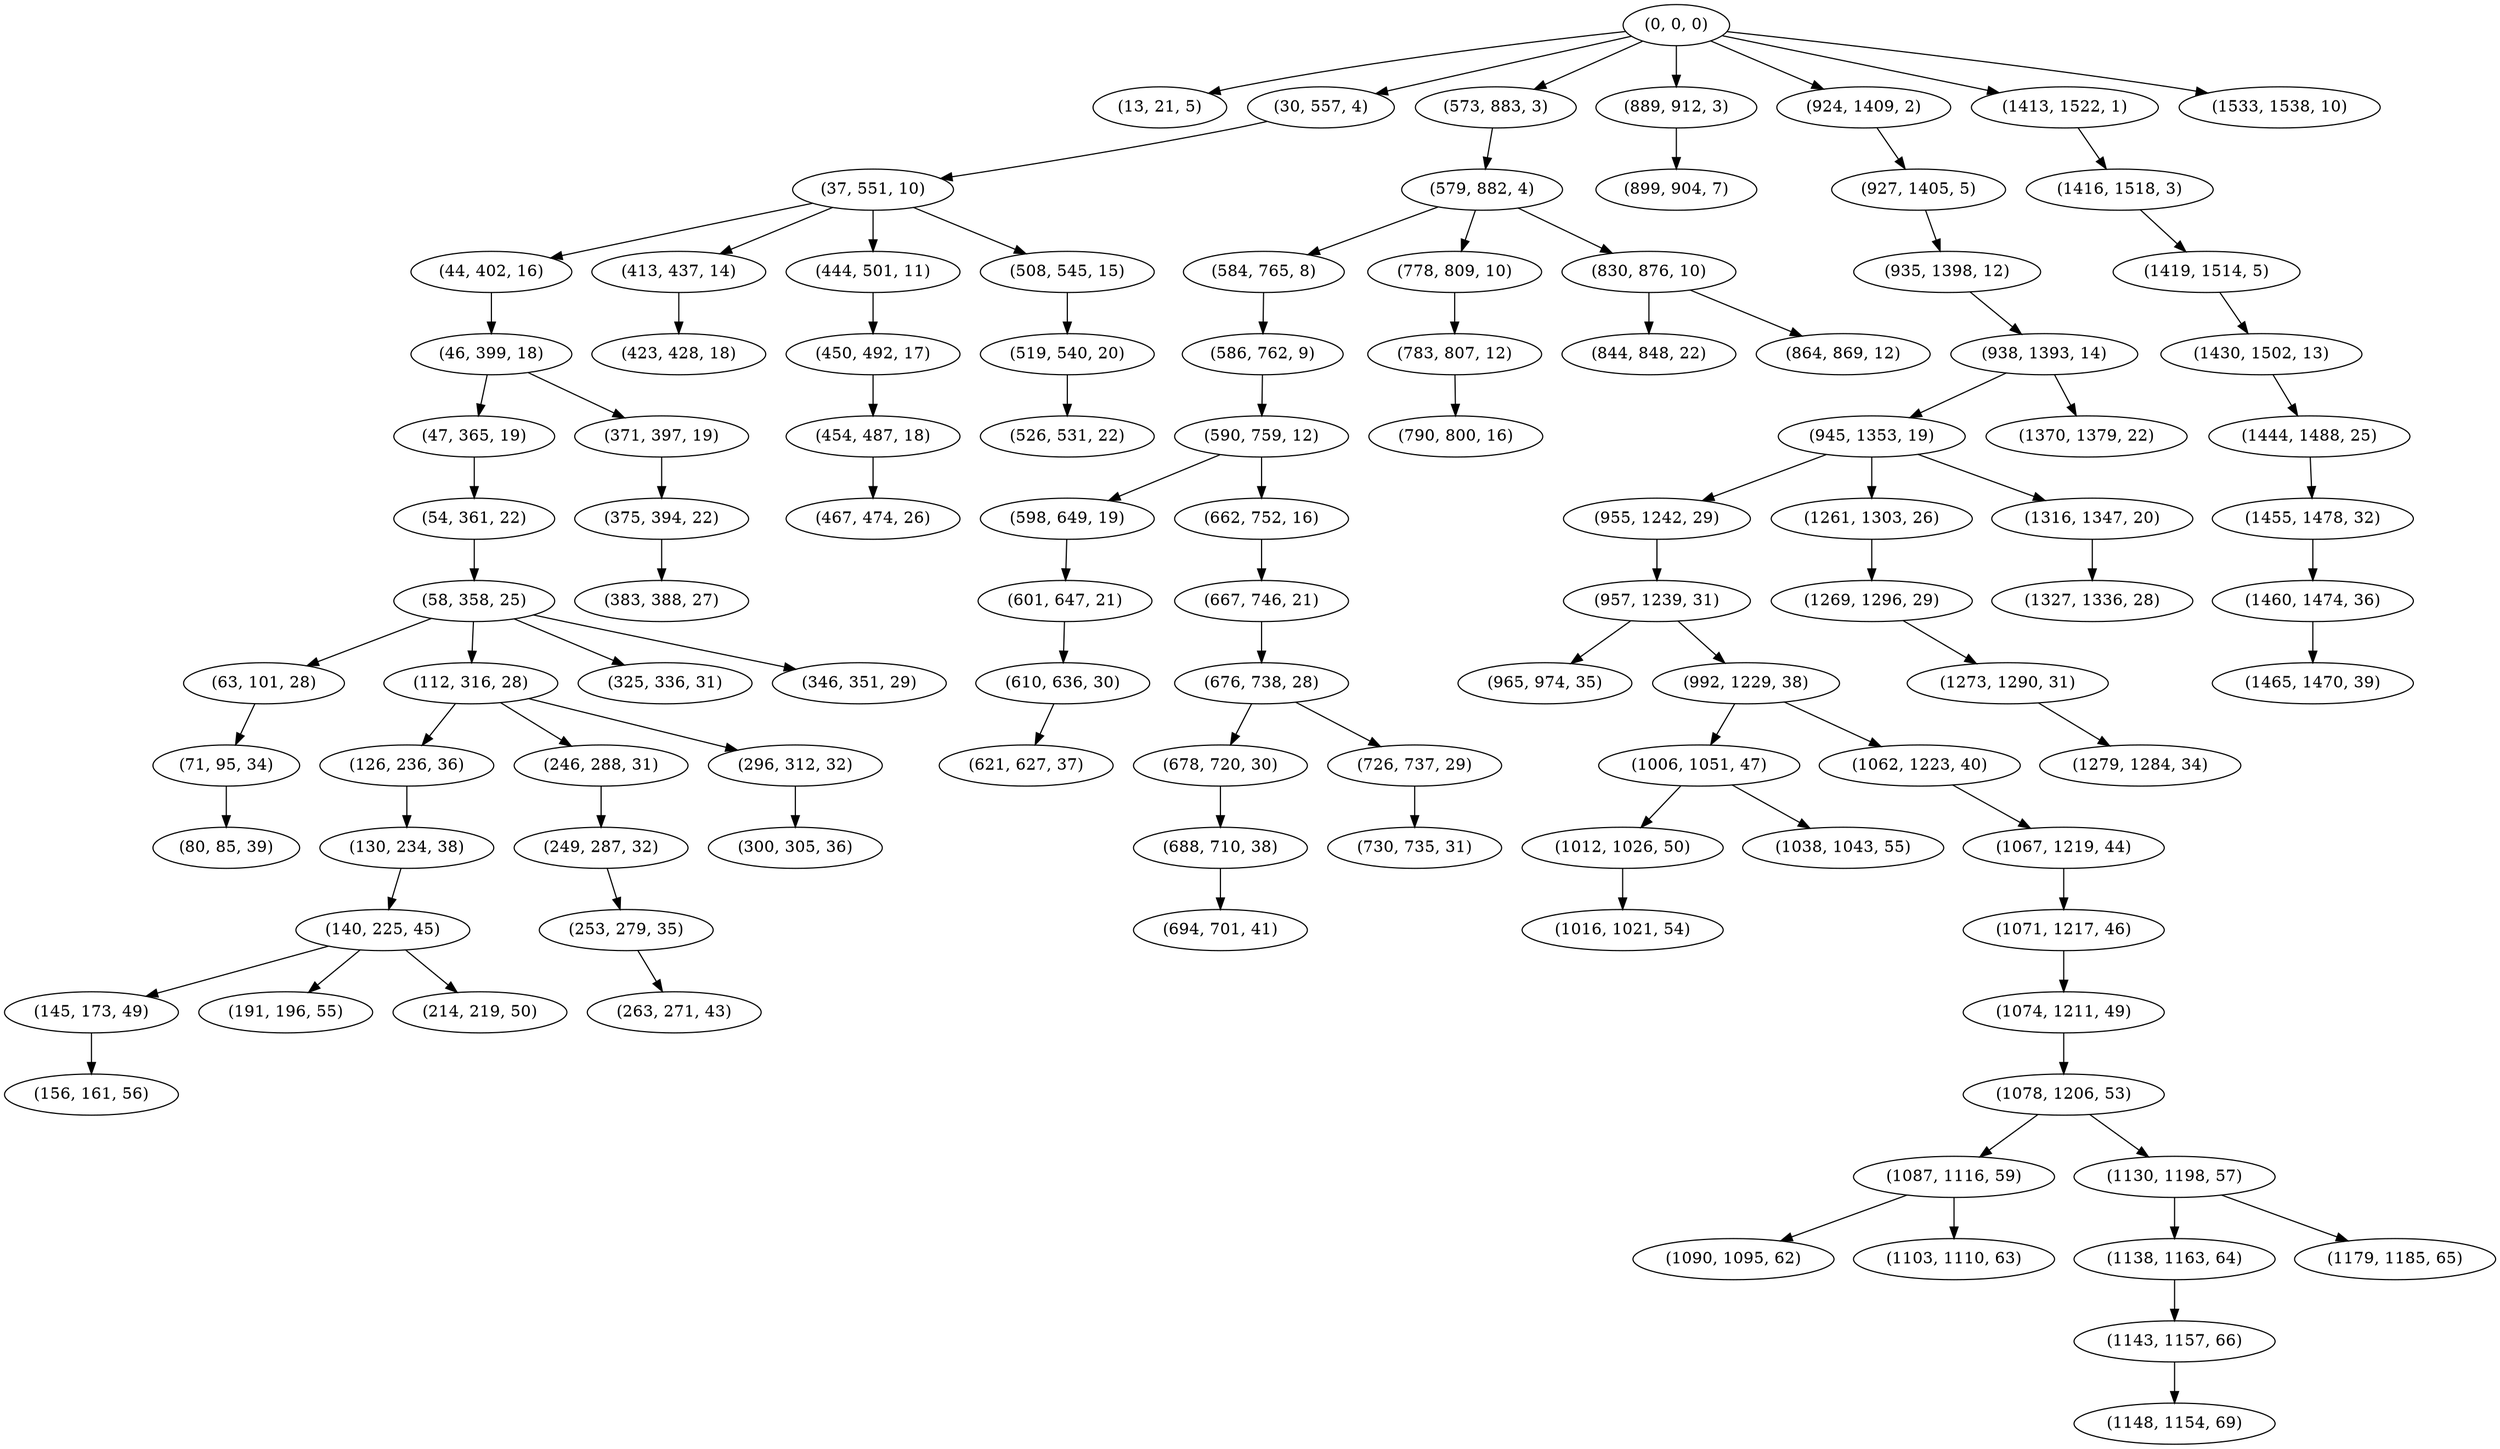 digraph tree {
    "(0, 0, 0)";
    "(13, 21, 5)";
    "(30, 557, 4)";
    "(37, 551, 10)";
    "(44, 402, 16)";
    "(46, 399, 18)";
    "(47, 365, 19)";
    "(54, 361, 22)";
    "(58, 358, 25)";
    "(63, 101, 28)";
    "(71, 95, 34)";
    "(80, 85, 39)";
    "(112, 316, 28)";
    "(126, 236, 36)";
    "(130, 234, 38)";
    "(140, 225, 45)";
    "(145, 173, 49)";
    "(156, 161, 56)";
    "(191, 196, 55)";
    "(214, 219, 50)";
    "(246, 288, 31)";
    "(249, 287, 32)";
    "(253, 279, 35)";
    "(263, 271, 43)";
    "(296, 312, 32)";
    "(300, 305, 36)";
    "(325, 336, 31)";
    "(346, 351, 29)";
    "(371, 397, 19)";
    "(375, 394, 22)";
    "(383, 388, 27)";
    "(413, 437, 14)";
    "(423, 428, 18)";
    "(444, 501, 11)";
    "(450, 492, 17)";
    "(454, 487, 18)";
    "(467, 474, 26)";
    "(508, 545, 15)";
    "(519, 540, 20)";
    "(526, 531, 22)";
    "(573, 883, 3)";
    "(579, 882, 4)";
    "(584, 765, 8)";
    "(586, 762, 9)";
    "(590, 759, 12)";
    "(598, 649, 19)";
    "(601, 647, 21)";
    "(610, 636, 30)";
    "(621, 627, 37)";
    "(662, 752, 16)";
    "(667, 746, 21)";
    "(676, 738, 28)";
    "(678, 720, 30)";
    "(688, 710, 38)";
    "(694, 701, 41)";
    "(726, 737, 29)";
    "(730, 735, 31)";
    "(778, 809, 10)";
    "(783, 807, 12)";
    "(790, 800, 16)";
    "(830, 876, 10)";
    "(844, 848, 22)";
    "(864, 869, 12)";
    "(889, 912, 3)";
    "(899, 904, 7)";
    "(924, 1409, 2)";
    "(927, 1405, 5)";
    "(935, 1398, 12)";
    "(938, 1393, 14)";
    "(945, 1353, 19)";
    "(955, 1242, 29)";
    "(957, 1239, 31)";
    "(965, 974, 35)";
    "(992, 1229, 38)";
    "(1006, 1051, 47)";
    "(1012, 1026, 50)";
    "(1016, 1021, 54)";
    "(1038, 1043, 55)";
    "(1062, 1223, 40)";
    "(1067, 1219, 44)";
    "(1071, 1217, 46)";
    "(1074, 1211, 49)";
    "(1078, 1206, 53)";
    "(1087, 1116, 59)";
    "(1090, 1095, 62)";
    "(1103, 1110, 63)";
    "(1130, 1198, 57)";
    "(1138, 1163, 64)";
    "(1143, 1157, 66)";
    "(1148, 1154, 69)";
    "(1179, 1185, 65)";
    "(1261, 1303, 26)";
    "(1269, 1296, 29)";
    "(1273, 1290, 31)";
    "(1279, 1284, 34)";
    "(1316, 1347, 20)";
    "(1327, 1336, 28)";
    "(1370, 1379, 22)";
    "(1413, 1522, 1)";
    "(1416, 1518, 3)";
    "(1419, 1514, 5)";
    "(1430, 1502, 13)";
    "(1444, 1488, 25)";
    "(1455, 1478, 32)";
    "(1460, 1474, 36)";
    "(1465, 1470, 39)";
    "(1533, 1538, 10)";
    "(0, 0, 0)" -> "(13, 21, 5)";
    "(0, 0, 0)" -> "(30, 557, 4)";
    "(0, 0, 0)" -> "(573, 883, 3)";
    "(0, 0, 0)" -> "(889, 912, 3)";
    "(0, 0, 0)" -> "(924, 1409, 2)";
    "(0, 0, 0)" -> "(1413, 1522, 1)";
    "(0, 0, 0)" -> "(1533, 1538, 10)";
    "(30, 557, 4)" -> "(37, 551, 10)";
    "(37, 551, 10)" -> "(44, 402, 16)";
    "(37, 551, 10)" -> "(413, 437, 14)";
    "(37, 551, 10)" -> "(444, 501, 11)";
    "(37, 551, 10)" -> "(508, 545, 15)";
    "(44, 402, 16)" -> "(46, 399, 18)";
    "(46, 399, 18)" -> "(47, 365, 19)";
    "(46, 399, 18)" -> "(371, 397, 19)";
    "(47, 365, 19)" -> "(54, 361, 22)";
    "(54, 361, 22)" -> "(58, 358, 25)";
    "(58, 358, 25)" -> "(63, 101, 28)";
    "(58, 358, 25)" -> "(112, 316, 28)";
    "(58, 358, 25)" -> "(325, 336, 31)";
    "(58, 358, 25)" -> "(346, 351, 29)";
    "(63, 101, 28)" -> "(71, 95, 34)";
    "(71, 95, 34)" -> "(80, 85, 39)";
    "(112, 316, 28)" -> "(126, 236, 36)";
    "(112, 316, 28)" -> "(246, 288, 31)";
    "(112, 316, 28)" -> "(296, 312, 32)";
    "(126, 236, 36)" -> "(130, 234, 38)";
    "(130, 234, 38)" -> "(140, 225, 45)";
    "(140, 225, 45)" -> "(145, 173, 49)";
    "(140, 225, 45)" -> "(191, 196, 55)";
    "(140, 225, 45)" -> "(214, 219, 50)";
    "(145, 173, 49)" -> "(156, 161, 56)";
    "(246, 288, 31)" -> "(249, 287, 32)";
    "(249, 287, 32)" -> "(253, 279, 35)";
    "(253, 279, 35)" -> "(263, 271, 43)";
    "(296, 312, 32)" -> "(300, 305, 36)";
    "(371, 397, 19)" -> "(375, 394, 22)";
    "(375, 394, 22)" -> "(383, 388, 27)";
    "(413, 437, 14)" -> "(423, 428, 18)";
    "(444, 501, 11)" -> "(450, 492, 17)";
    "(450, 492, 17)" -> "(454, 487, 18)";
    "(454, 487, 18)" -> "(467, 474, 26)";
    "(508, 545, 15)" -> "(519, 540, 20)";
    "(519, 540, 20)" -> "(526, 531, 22)";
    "(573, 883, 3)" -> "(579, 882, 4)";
    "(579, 882, 4)" -> "(584, 765, 8)";
    "(579, 882, 4)" -> "(778, 809, 10)";
    "(579, 882, 4)" -> "(830, 876, 10)";
    "(584, 765, 8)" -> "(586, 762, 9)";
    "(586, 762, 9)" -> "(590, 759, 12)";
    "(590, 759, 12)" -> "(598, 649, 19)";
    "(590, 759, 12)" -> "(662, 752, 16)";
    "(598, 649, 19)" -> "(601, 647, 21)";
    "(601, 647, 21)" -> "(610, 636, 30)";
    "(610, 636, 30)" -> "(621, 627, 37)";
    "(662, 752, 16)" -> "(667, 746, 21)";
    "(667, 746, 21)" -> "(676, 738, 28)";
    "(676, 738, 28)" -> "(678, 720, 30)";
    "(676, 738, 28)" -> "(726, 737, 29)";
    "(678, 720, 30)" -> "(688, 710, 38)";
    "(688, 710, 38)" -> "(694, 701, 41)";
    "(726, 737, 29)" -> "(730, 735, 31)";
    "(778, 809, 10)" -> "(783, 807, 12)";
    "(783, 807, 12)" -> "(790, 800, 16)";
    "(830, 876, 10)" -> "(844, 848, 22)";
    "(830, 876, 10)" -> "(864, 869, 12)";
    "(889, 912, 3)" -> "(899, 904, 7)";
    "(924, 1409, 2)" -> "(927, 1405, 5)";
    "(927, 1405, 5)" -> "(935, 1398, 12)";
    "(935, 1398, 12)" -> "(938, 1393, 14)";
    "(938, 1393, 14)" -> "(945, 1353, 19)";
    "(938, 1393, 14)" -> "(1370, 1379, 22)";
    "(945, 1353, 19)" -> "(955, 1242, 29)";
    "(945, 1353, 19)" -> "(1261, 1303, 26)";
    "(945, 1353, 19)" -> "(1316, 1347, 20)";
    "(955, 1242, 29)" -> "(957, 1239, 31)";
    "(957, 1239, 31)" -> "(965, 974, 35)";
    "(957, 1239, 31)" -> "(992, 1229, 38)";
    "(992, 1229, 38)" -> "(1006, 1051, 47)";
    "(992, 1229, 38)" -> "(1062, 1223, 40)";
    "(1006, 1051, 47)" -> "(1012, 1026, 50)";
    "(1006, 1051, 47)" -> "(1038, 1043, 55)";
    "(1012, 1026, 50)" -> "(1016, 1021, 54)";
    "(1062, 1223, 40)" -> "(1067, 1219, 44)";
    "(1067, 1219, 44)" -> "(1071, 1217, 46)";
    "(1071, 1217, 46)" -> "(1074, 1211, 49)";
    "(1074, 1211, 49)" -> "(1078, 1206, 53)";
    "(1078, 1206, 53)" -> "(1087, 1116, 59)";
    "(1078, 1206, 53)" -> "(1130, 1198, 57)";
    "(1087, 1116, 59)" -> "(1090, 1095, 62)";
    "(1087, 1116, 59)" -> "(1103, 1110, 63)";
    "(1130, 1198, 57)" -> "(1138, 1163, 64)";
    "(1130, 1198, 57)" -> "(1179, 1185, 65)";
    "(1138, 1163, 64)" -> "(1143, 1157, 66)";
    "(1143, 1157, 66)" -> "(1148, 1154, 69)";
    "(1261, 1303, 26)" -> "(1269, 1296, 29)";
    "(1269, 1296, 29)" -> "(1273, 1290, 31)";
    "(1273, 1290, 31)" -> "(1279, 1284, 34)";
    "(1316, 1347, 20)" -> "(1327, 1336, 28)";
    "(1413, 1522, 1)" -> "(1416, 1518, 3)";
    "(1416, 1518, 3)" -> "(1419, 1514, 5)";
    "(1419, 1514, 5)" -> "(1430, 1502, 13)";
    "(1430, 1502, 13)" -> "(1444, 1488, 25)";
    "(1444, 1488, 25)" -> "(1455, 1478, 32)";
    "(1455, 1478, 32)" -> "(1460, 1474, 36)";
    "(1460, 1474, 36)" -> "(1465, 1470, 39)";
}
